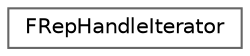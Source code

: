 digraph "Graphical Class Hierarchy"
{
 // INTERACTIVE_SVG=YES
 // LATEX_PDF_SIZE
  bgcolor="transparent";
  edge [fontname=Helvetica,fontsize=10,labelfontname=Helvetica,labelfontsize=10];
  node [fontname=Helvetica,fontsize=10,shape=box,height=0.2,width=0.4];
  rankdir="LR";
  Node0 [id="Node000000",label="FRepHandleIterator",height=0.2,width=0.4,color="grey40", fillcolor="white", style="filled",URL="$db/d61/classFRepHandleIterator.html",tooltip="Iterates over a changelist, taking each handle, and mapping to rep layout index, array index,..."];
}
